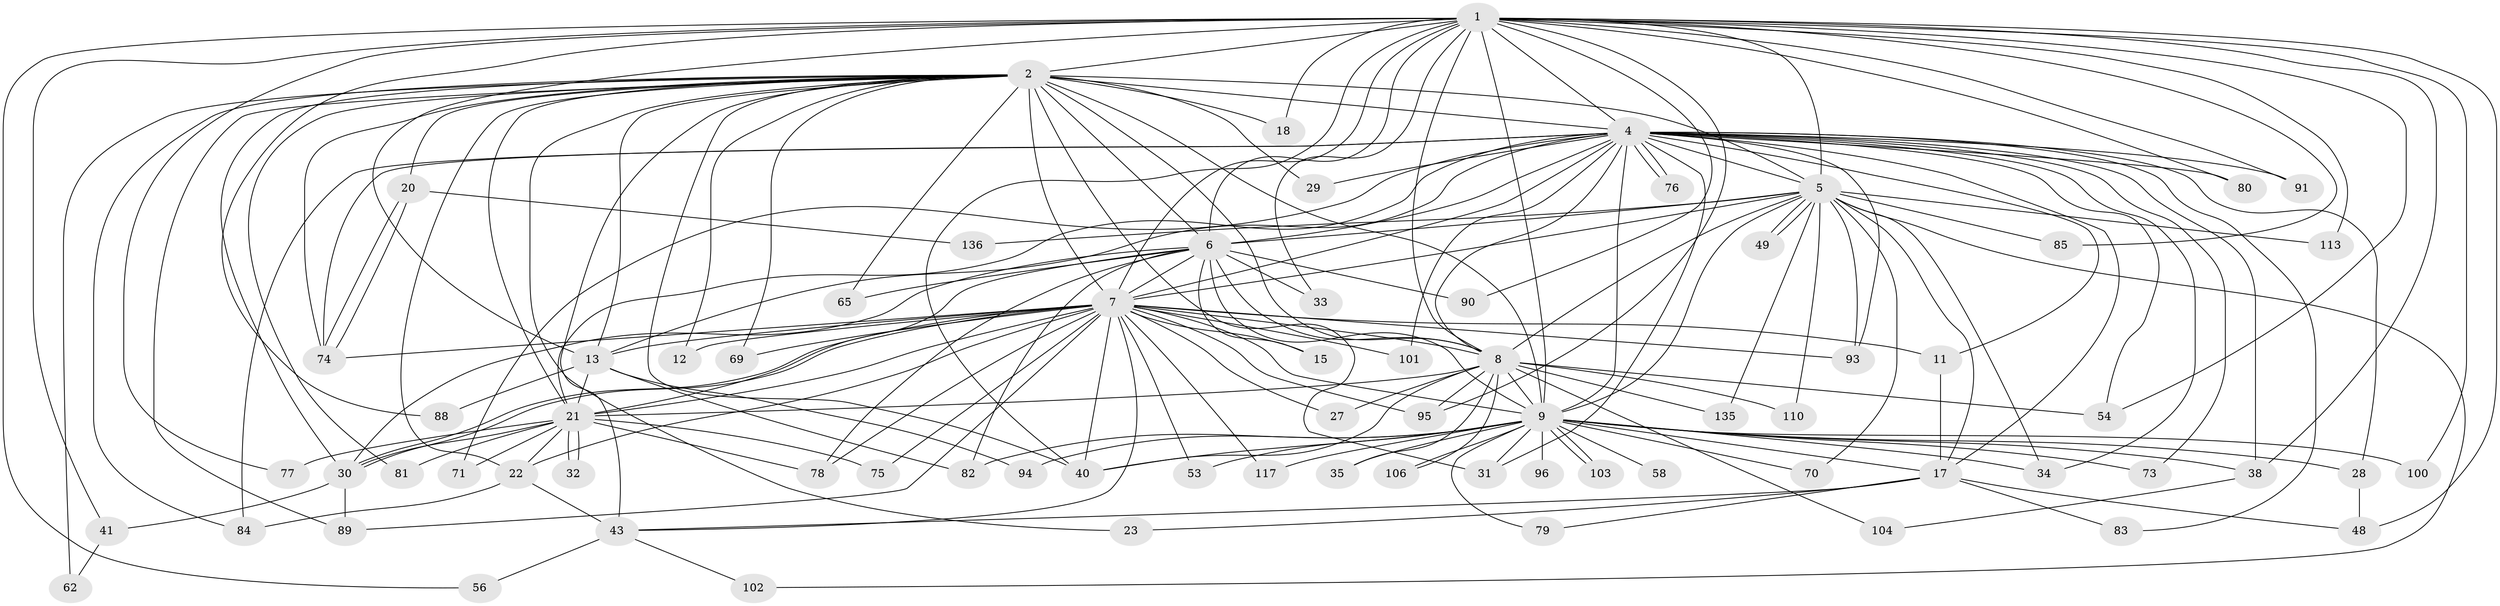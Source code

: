 // original degree distribution, {29: 0.006756756756756757, 20: 0.013513513513513514, 23: 0.006756756756756757, 34: 0.013513513513513514, 25: 0.013513513513513514, 19: 0.006756756756756757, 28: 0.006756756756756757, 3: 0.19594594594594594, 2: 0.5945945945945946, 8: 0.006756756756756757, 6: 0.02027027027027027, 9: 0.006756756756756757, 4: 0.0472972972972973, 5: 0.033783783783783786, 13: 0.006756756756756757, 7: 0.02027027027027027}
// Generated by graph-tools (version 1.1) at 2025/14/03/09/25 04:14:03]
// undirected, 74 vertices, 188 edges
graph export_dot {
graph [start="1"]
  node [color=gray90,style=filled];
  1 [super="+19+64"];
  2 [super="+3+92+52+16"];
  4 [super="+44+39+107+72+137"];
  5;
  6 [super="+26+111+120+14"];
  7;
  8;
  9 [super="+67+10"];
  11;
  12;
  13 [super="+25"];
  15;
  17 [super="+61"];
  18;
  20;
  21 [super="+24+126+147+47"];
  22;
  23;
  27;
  28;
  29;
  30 [super="+112+57"];
  31;
  32;
  33;
  34 [super="+55"];
  35;
  38 [super="+98"];
  40 [super="+139+66"];
  41;
  43 [super="+50+60+45"];
  48 [super="+63"];
  49;
  53;
  54 [super="+142"];
  56;
  58;
  62;
  65 [super="+148"];
  69;
  70;
  71;
  73;
  74 [super="+86"];
  75;
  76;
  77;
  78;
  79;
  80 [super="+134"];
  81;
  82 [super="+108"];
  83;
  84 [super="+143"];
  85;
  88;
  89 [super="+125"];
  90;
  91 [super="+141"];
  93 [super="+119"];
  94;
  95 [super="+130"];
  96;
  100;
  101;
  102;
  103;
  104;
  106;
  110;
  113;
  117;
  135;
  136;
  1 -- 2 [weight=3];
  1 -- 4 [weight=2];
  1 -- 5 [weight=2];
  1 -- 6 [weight=3];
  1 -- 7 [weight=2];
  1 -- 8;
  1 -- 9 [weight=4];
  1 -- 18;
  1 -- 33;
  1 -- 41;
  1 -- 54;
  1 -- 56;
  1 -- 77;
  1 -- 80;
  1 -- 85;
  1 -- 88;
  1 -- 90;
  1 -- 113;
  1 -- 38 [weight=2];
  1 -- 95;
  1 -- 91 [weight=2];
  1 -- 100;
  1 -- 48;
  1 -- 13;
  1 -- 40;
  2 -- 4 [weight=3];
  2 -- 5 [weight=3];
  2 -- 6 [weight=2];
  2 -- 7 [weight=3];
  2 -- 8 [weight=2];
  2 -- 9 [weight=8];
  2 -- 12;
  2 -- 20 [weight=2];
  2 -- 40;
  2 -- 65 [weight=2];
  2 -- 69;
  2 -- 84;
  2 -- 13 [weight=3];
  2 -- 81;
  2 -- 18;
  2 -- 21 [weight=3];
  2 -- 23;
  2 -- 29;
  2 -- 31;
  2 -- 43 [weight=3];
  2 -- 62;
  2 -- 30;
  2 -- 89;
  2 -- 22;
  2 -- 74;
  4 -- 5 [weight=2];
  4 -- 6 [weight=2];
  4 -- 7;
  4 -- 8;
  4 -- 9 [weight=4];
  4 -- 11;
  4 -- 13;
  4 -- 21;
  4 -- 28;
  4 -- 29;
  4 -- 31;
  4 -- 34;
  4 -- 38;
  4 -- 54;
  4 -- 73;
  4 -- 76;
  4 -- 76;
  4 -- 80 [weight=2];
  4 -- 83;
  4 -- 84;
  4 -- 101;
  4 -- 93;
  4 -- 71;
  4 -- 91;
  4 -- 17;
  4 -- 74;
  5 -- 6;
  5 -- 7;
  5 -- 8;
  5 -- 9 [weight=3];
  5 -- 17;
  5 -- 49;
  5 -- 49;
  5 -- 70;
  5 -- 85;
  5 -- 93;
  5 -- 102;
  5 -- 110;
  5 -- 113;
  5 -- 135;
  5 -- 136;
  5 -- 34;
  6 -- 7;
  6 -- 8;
  6 -- 9 [weight=6];
  6 -- 15;
  6 -- 33;
  6 -- 78;
  6 -- 65;
  6 -- 82;
  6 -- 90;
  6 -- 30 [weight=2];
  6 -- 21;
  7 -- 8;
  7 -- 9 [weight=3];
  7 -- 11;
  7 -- 12;
  7 -- 15;
  7 -- 21;
  7 -- 22;
  7 -- 27;
  7 -- 30;
  7 -- 30;
  7 -- 40;
  7 -- 43 [weight=2];
  7 -- 53;
  7 -- 69;
  7 -- 75;
  7 -- 78;
  7 -- 95;
  7 -- 101;
  7 -- 117;
  7 -- 93;
  7 -- 89;
  7 -- 13;
  7 -- 74;
  8 -- 9 [weight=3];
  8 -- 27;
  8 -- 35;
  8 -- 95;
  8 -- 104;
  8 -- 106;
  8 -- 110;
  8 -- 135;
  8 -- 21;
  8 -- 40;
  8 -- 54;
  9 -- 17;
  9 -- 35;
  9 -- 58 [weight=2];
  9 -- 70;
  9 -- 73;
  9 -- 94;
  9 -- 100;
  9 -- 103;
  9 -- 103;
  9 -- 106;
  9 -- 117;
  9 -- 31;
  9 -- 82;
  9 -- 79;
  9 -- 28;
  9 -- 96;
  9 -- 34;
  9 -- 38;
  9 -- 40;
  9 -- 53;
  11 -- 17;
  13 -- 82;
  13 -- 88;
  13 -- 94;
  13 -- 21;
  17 -- 23;
  17 -- 48;
  17 -- 79;
  17 -- 83;
  17 -- 43;
  20 -- 74;
  20 -- 74;
  20 -- 136;
  21 -- 22;
  21 -- 32;
  21 -- 32;
  21 -- 75;
  21 -- 81;
  21 -- 71;
  21 -- 77;
  21 -- 78;
  21 -- 30;
  22 -- 84;
  22 -- 43;
  28 -- 48;
  30 -- 41;
  30 -- 89;
  38 -- 104;
  41 -- 62;
  43 -- 56;
  43 -- 102;
}
